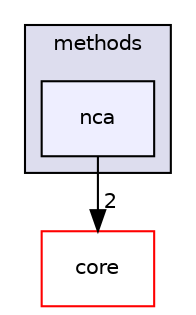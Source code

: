 digraph "src/mlpack/methods/nca" {
  compound=true
  node [ fontsize="10", fontname="Helvetica"];
  edge [ labelfontsize="10", labelfontname="Helvetica"];
  subgraph clusterdir_2217eda3f3f128182276a15ca80cc98e {
    graph [ bgcolor="#ddddee", pencolor="black", label="methods" fontname="Helvetica", fontsize="10", URL="dir_2217eda3f3f128182276a15ca80cc98e.html"]
  dir_19aeae75fcb7fc45f130d29cd1a421e5 [shape=box, label="nca", style="filled", fillcolor="#eeeeff", pencolor="black", URL="dir_19aeae75fcb7fc45f130d29cd1a421e5.html"];
  }
  dir_4fe3ec57c84c6ad35450b5bbf87898f0 [shape=box label="core" fillcolor="white" style="filled" color="red" URL="dir_4fe3ec57c84c6ad35450b5bbf87898f0.html"];
  dir_19aeae75fcb7fc45f130d29cd1a421e5->dir_4fe3ec57c84c6ad35450b5bbf87898f0 [headlabel="2", labeldistance=1.5 headhref="dir_000046_000004.html"];
}
